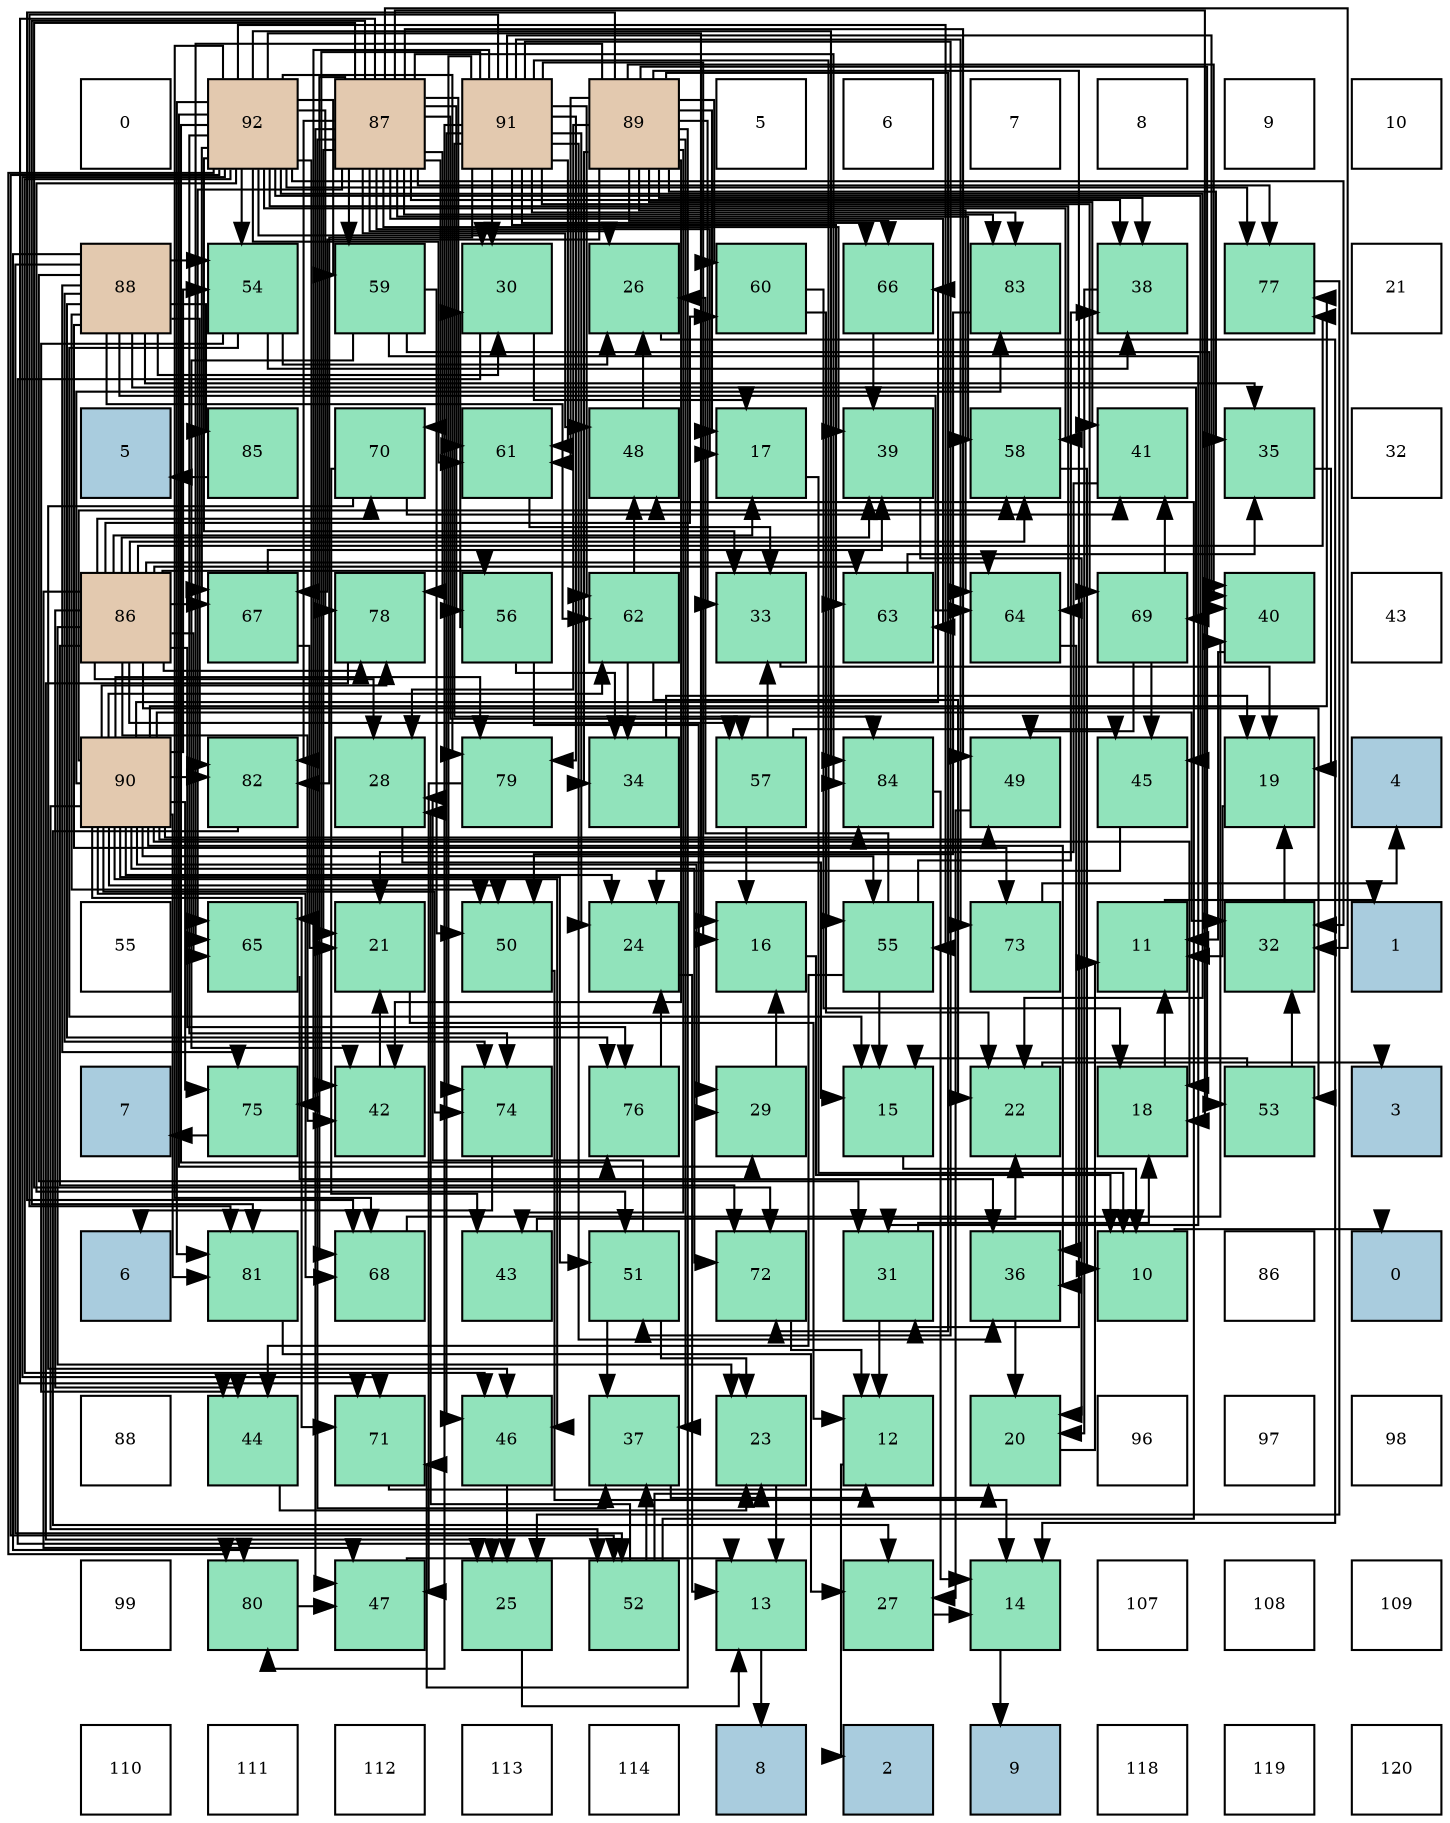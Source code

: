 digraph layout{
 rankdir=TB;
 splines=ortho;
 node [style=filled shape=square fixedsize=true width=0.6];
0[label="0", fontsize=8, fillcolor="#ffffff"];
1[label="92", fontsize=8, fillcolor="#e3c9af"];
2[label="87", fontsize=8, fillcolor="#e3c9af"];
3[label="91", fontsize=8, fillcolor="#e3c9af"];
4[label="89", fontsize=8, fillcolor="#e3c9af"];
5[label="5", fontsize=8, fillcolor="#ffffff"];
6[label="6", fontsize=8, fillcolor="#ffffff"];
7[label="7", fontsize=8, fillcolor="#ffffff"];
8[label="8", fontsize=8, fillcolor="#ffffff"];
9[label="9", fontsize=8, fillcolor="#ffffff"];
10[label="10", fontsize=8, fillcolor="#ffffff"];
11[label="88", fontsize=8, fillcolor="#e3c9af"];
12[label="54", fontsize=8, fillcolor="#91e3bb"];
13[label="59", fontsize=8, fillcolor="#91e3bb"];
14[label="30", fontsize=8, fillcolor="#91e3bb"];
15[label="26", fontsize=8, fillcolor="#91e3bb"];
16[label="60", fontsize=8, fillcolor="#91e3bb"];
17[label="66", fontsize=8, fillcolor="#91e3bb"];
18[label="83", fontsize=8, fillcolor="#91e3bb"];
19[label="38", fontsize=8, fillcolor="#91e3bb"];
20[label="77", fontsize=8, fillcolor="#91e3bb"];
21[label="21", fontsize=8, fillcolor="#ffffff"];
22[label="5", fontsize=8, fillcolor="#a9ccde"];
23[label="85", fontsize=8, fillcolor="#91e3bb"];
24[label="70", fontsize=8, fillcolor="#91e3bb"];
25[label="61", fontsize=8, fillcolor="#91e3bb"];
26[label="48", fontsize=8, fillcolor="#91e3bb"];
27[label="17", fontsize=8, fillcolor="#91e3bb"];
28[label="39", fontsize=8, fillcolor="#91e3bb"];
29[label="58", fontsize=8, fillcolor="#91e3bb"];
30[label="41", fontsize=8, fillcolor="#91e3bb"];
31[label="35", fontsize=8, fillcolor="#91e3bb"];
32[label="32", fontsize=8, fillcolor="#ffffff"];
33[label="86", fontsize=8, fillcolor="#e3c9af"];
34[label="67", fontsize=8, fillcolor="#91e3bb"];
35[label="78", fontsize=8, fillcolor="#91e3bb"];
36[label="56", fontsize=8, fillcolor="#91e3bb"];
37[label="62", fontsize=8, fillcolor="#91e3bb"];
38[label="33", fontsize=8, fillcolor="#91e3bb"];
39[label="63", fontsize=8, fillcolor="#91e3bb"];
40[label="64", fontsize=8, fillcolor="#91e3bb"];
41[label="69", fontsize=8, fillcolor="#91e3bb"];
42[label="40", fontsize=8, fillcolor="#91e3bb"];
43[label="43", fontsize=8, fillcolor="#ffffff"];
44[label="90", fontsize=8, fillcolor="#e3c9af"];
45[label="82", fontsize=8, fillcolor="#91e3bb"];
46[label="28", fontsize=8, fillcolor="#91e3bb"];
47[label="79", fontsize=8, fillcolor="#91e3bb"];
48[label="34", fontsize=8, fillcolor="#91e3bb"];
49[label="57", fontsize=8, fillcolor="#91e3bb"];
50[label="84", fontsize=8, fillcolor="#91e3bb"];
51[label="49", fontsize=8, fillcolor="#91e3bb"];
52[label="45", fontsize=8, fillcolor="#91e3bb"];
53[label="19", fontsize=8, fillcolor="#91e3bb"];
54[label="4", fontsize=8, fillcolor="#a9ccde"];
55[label="55", fontsize=8, fillcolor="#ffffff"];
56[label="65", fontsize=8, fillcolor="#91e3bb"];
57[label="21", fontsize=8, fillcolor="#91e3bb"];
58[label="50", fontsize=8, fillcolor="#91e3bb"];
59[label="24", fontsize=8, fillcolor="#91e3bb"];
60[label="16", fontsize=8, fillcolor="#91e3bb"];
61[label="55", fontsize=8, fillcolor="#91e3bb"];
62[label="73", fontsize=8, fillcolor="#91e3bb"];
63[label="11", fontsize=8, fillcolor="#91e3bb"];
64[label="32", fontsize=8, fillcolor="#91e3bb"];
65[label="1", fontsize=8, fillcolor="#a9ccde"];
66[label="7", fontsize=8, fillcolor="#a9ccde"];
67[label="75", fontsize=8, fillcolor="#91e3bb"];
68[label="42", fontsize=8, fillcolor="#91e3bb"];
69[label="74", fontsize=8, fillcolor="#91e3bb"];
70[label="76", fontsize=8, fillcolor="#91e3bb"];
71[label="29", fontsize=8, fillcolor="#91e3bb"];
72[label="15", fontsize=8, fillcolor="#91e3bb"];
73[label="22", fontsize=8, fillcolor="#91e3bb"];
74[label="18", fontsize=8, fillcolor="#91e3bb"];
75[label="53", fontsize=8, fillcolor="#91e3bb"];
76[label="3", fontsize=8, fillcolor="#a9ccde"];
77[label="6", fontsize=8, fillcolor="#a9ccde"];
78[label="81", fontsize=8, fillcolor="#91e3bb"];
79[label="68", fontsize=8, fillcolor="#91e3bb"];
80[label="43", fontsize=8, fillcolor="#91e3bb"];
81[label="51", fontsize=8, fillcolor="#91e3bb"];
82[label="72", fontsize=8, fillcolor="#91e3bb"];
83[label="31", fontsize=8, fillcolor="#91e3bb"];
84[label="36", fontsize=8, fillcolor="#91e3bb"];
85[label="10", fontsize=8, fillcolor="#91e3bb"];
86[label="86", fontsize=8, fillcolor="#ffffff"];
87[label="0", fontsize=8, fillcolor="#a9ccde"];
88[label="88", fontsize=8, fillcolor="#ffffff"];
89[label="44", fontsize=8, fillcolor="#91e3bb"];
90[label="71", fontsize=8, fillcolor="#91e3bb"];
91[label="46", fontsize=8, fillcolor="#91e3bb"];
92[label="37", fontsize=8, fillcolor="#91e3bb"];
93[label="23", fontsize=8, fillcolor="#91e3bb"];
94[label="12", fontsize=8, fillcolor="#91e3bb"];
95[label="20", fontsize=8, fillcolor="#91e3bb"];
96[label="96", fontsize=8, fillcolor="#ffffff"];
97[label="97", fontsize=8, fillcolor="#ffffff"];
98[label="98", fontsize=8, fillcolor="#ffffff"];
99[label="99", fontsize=8, fillcolor="#ffffff"];
100[label="80", fontsize=8, fillcolor="#91e3bb"];
101[label="47", fontsize=8, fillcolor="#91e3bb"];
102[label="25", fontsize=8, fillcolor="#91e3bb"];
103[label="52", fontsize=8, fillcolor="#91e3bb"];
104[label="13", fontsize=8, fillcolor="#91e3bb"];
105[label="27", fontsize=8, fillcolor="#91e3bb"];
106[label="14", fontsize=8, fillcolor="#91e3bb"];
107[label="107", fontsize=8, fillcolor="#ffffff"];
108[label="108", fontsize=8, fillcolor="#ffffff"];
109[label="109", fontsize=8, fillcolor="#ffffff"];
110[label="110", fontsize=8, fillcolor="#ffffff"];
111[label="111", fontsize=8, fillcolor="#ffffff"];
112[label="112", fontsize=8, fillcolor="#ffffff"];
113[label="113", fontsize=8, fillcolor="#ffffff"];
114[label="114", fontsize=8, fillcolor="#ffffff"];
115[label="8", fontsize=8, fillcolor="#a9ccde"];
116[label="2", fontsize=8, fillcolor="#a9ccde"];
117[label="9", fontsize=8, fillcolor="#a9ccde"];
118[label="118", fontsize=8, fillcolor="#ffffff"];
119[label="119", fontsize=8, fillcolor="#ffffff"];
120[label="120", fontsize=8, fillcolor="#ffffff"];
edge [constraint=false, style=vis];85 -> 87;
63 -> 65;
94 -> 116;
104 -> 115;
106 -> 117;
72 -> 85;
60 -> 85;
27 -> 85;
74 -> 63;
53 -> 63;
95 -> 63;
57 -> 94;
73 -> 76;
93 -> 104;
59 -> 104;
102 -> 104;
15 -> 106;
105 -> 106;
46 -> 72;
71 -> 60;
14 -> 27;
14 -> 102;
83 -> 94;
83 -> 74;
64 -> 53;
38 -> 53;
48 -> 53;
31 -> 53;
84 -> 95;
92 -> 95;
19 -> 95;
28 -> 95;
42 -> 63;
30 -> 57;
68 -> 57;
80 -> 73;
89 -> 93;
52 -> 59;
91 -> 102;
101 -> 104;
26 -> 15;
51 -> 105;
58 -> 106;
81 -> 93;
81 -> 46;
81 -> 92;
103 -> 93;
103 -> 46;
103 -> 92;
103 -> 26;
75 -> 72;
75 -> 64;
12 -> 72;
12 -> 15;
12 -> 19;
12 -> 89;
61 -> 72;
61 -> 15;
61 -> 19;
61 -> 89;
36 -> 71;
36 -> 14;
36 -> 48;
49 -> 60;
49 -> 38;
49 -> 52;
29 -> 85;
13 -> 83;
13 -> 42;
13 -> 68;
13 -> 58;
16 -> 74;
16 -> 73;
25 -> 38;
37 -> 73;
37 -> 48;
37 -> 26;
39 -> 31;
40 -> 84;
56 -> 84;
17 -> 28;
34 -> 57;
34 -> 28;
79 -> 42;
41 -> 30;
41 -> 52;
41 -> 51;
24 -> 30;
24 -> 80;
24 -> 91;
90 -> 94;
82 -> 94;
62 -> 54;
69 -> 77;
67 -> 66;
70 -> 59;
20 -> 102;
35 -> 102;
47 -> 101;
100 -> 101;
78 -> 105;
45 -> 105;
18 -> 58;
50 -> 106;
23 -> 22;
33 -> 27;
33 -> 93;
33 -> 46;
33 -> 28;
33 -> 68;
33 -> 89;
33 -> 101;
33 -> 75;
33 -> 36;
33 -> 49;
33 -> 29;
33 -> 16;
33 -> 39;
33 -> 40;
33 -> 56;
33 -> 34;
33 -> 24;
33 -> 82;
33 -> 70;
33 -> 20;
33 -> 35;
2 -> 27;
2 -> 74;
2 -> 57;
2 -> 15;
2 -> 64;
2 -> 92;
2 -> 19;
2 -> 28;
2 -> 101;
2 -> 26;
2 -> 51;
2 -> 36;
2 -> 49;
2 -> 29;
2 -> 13;
2 -> 25;
2 -> 39;
2 -> 56;
2 -> 79;
2 -> 24;
2 -> 90;
2 -> 82;
2 -> 20;
2 -> 35;
2 -> 78;
2 -> 45;
2 -> 18;
2 -> 50;
11 -> 14;
11 -> 83;
11 -> 31;
11 -> 58;
11 -> 103;
11 -> 12;
11 -> 37;
11 -> 40;
11 -> 41;
11 -> 62;
11 -> 69;
11 -> 67;
11 -> 70;
11 -> 100;
11 -> 45;
11 -> 23;
4 -> 27;
4 -> 46;
4 -> 83;
4 -> 38;
4 -> 48;
4 -> 31;
4 -> 92;
4 -> 19;
4 -> 42;
4 -> 30;
4 -> 68;
4 -> 80;
4 -> 75;
4 -> 16;
4 -> 25;
4 -> 40;
4 -> 56;
4 -> 17;
4 -> 34;
4 -> 79;
4 -> 90;
4 -> 82;
44 -> 74;
44 -> 59;
44 -> 71;
44 -> 64;
44 -> 84;
44 -> 91;
44 -> 51;
44 -> 58;
44 -> 81;
44 -> 103;
44 -> 12;
44 -> 61;
44 -> 29;
44 -> 37;
44 -> 17;
44 -> 79;
44 -> 90;
44 -> 82;
44 -> 69;
44 -> 67;
44 -> 20;
44 -> 35;
44 -> 47;
44 -> 78;
44 -> 45;
44 -> 18;
44 -> 50;
3 -> 60;
3 -> 59;
3 -> 14;
3 -> 84;
3 -> 42;
3 -> 68;
3 -> 91;
3 -> 81;
3 -> 61;
3 -> 25;
3 -> 37;
3 -> 39;
3 -> 17;
3 -> 41;
3 -> 62;
3 -> 69;
3 -> 67;
3 -> 47;
3 -> 100;
3 -> 78;
3 -> 45;
3 -> 18;
3 -> 50;
1 -> 60;
1 -> 73;
1 -> 71;
1 -> 14;
1 -> 64;
1 -> 38;
1 -> 52;
1 -> 91;
1 -> 81;
1 -> 103;
1 -> 12;
1 -> 61;
1 -> 29;
1 -> 13;
1 -> 25;
1 -> 40;
1 -> 56;
1 -> 34;
1 -> 79;
1 -> 90;
1 -> 69;
1 -> 70;
1 -> 20;
1 -> 35;
1 -> 47;
1 -> 100;
1 -> 78;
1 -> 50;
edge [constraint=true, style=invis];
0 -> 11 -> 22 -> 33 -> 44 -> 55 -> 66 -> 77 -> 88 -> 99 -> 110;
1 -> 12 -> 23 -> 34 -> 45 -> 56 -> 67 -> 78 -> 89 -> 100 -> 111;
2 -> 13 -> 24 -> 35 -> 46 -> 57 -> 68 -> 79 -> 90 -> 101 -> 112;
3 -> 14 -> 25 -> 36 -> 47 -> 58 -> 69 -> 80 -> 91 -> 102 -> 113;
4 -> 15 -> 26 -> 37 -> 48 -> 59 -> 70 -> 81 -> 92 -> 103 -> 114;
5 -> 16 -> 27 -> 38 -> 49 -> 60 -> 71 -> 82 -> 93 -> 104 -> 115;
6 -> 17 -> 28 -> 39 -> 50 -> 61 -> 72 -> 83 -> 94 -> 105 -> 116;
7 -> 18 -> 29 -> 40 -> 51 -> 62 -> 73 -> 84 -> 95 -> 106 -> 117;
8 -> 19 -> 30 -> 41 -> 52 -> 63 -> 74 -> 85 -> 96 -> 107 -> 118;
9 -> 20 -> 31 -> 42 -> 53 -> 64 -> 75 -> 86 -> 97 -> 108 -> 119;
10 -> 21 -> 32 -> 43 -> 54 -> 65 -> 76 -> 87 -> 98 -> 109 -> 120;
rank = same {0 -> 1 -> 2 -> 3 -> 4 -> 5 -> 6 -> 7 -> 8 -> 9 -> 10};
rank = same {11 -> 12 -> 13 -> 14 -> 15 -> 16 -> 17 -> 18 -> 19 -> 20 -> 21};
rank = same {22 -> 23 -> 24 -> 25 -> 26 -> 27 -> 28 -> 29 -> 30 -> 31 -> 32};
rank = same {33 -> 34 -> 35 -> 36 -> 37 -> 38 -> 39 -> 40 -> 41 -> 42 -> 43};
rank = same {44 -> 45 -> 46 -> 47 -> 48 -> 49 -> 50 -> 51 -> 52 -> 53 -> 54};
rank = same {55 -> 56 -> 57 -> 58 -> 59 -> 60 -> 61 -> 62 -> 63 -> 64 -> 65};
rank = same {66 -> 67 -> 68 -> 69 -> 70 -> 71 -> 72 -> 73 -> 74 -> 75 -> 76};
rank = same {77 -> 78 -> 79 -> 80 -> 81 -> 82 -> 83 -> 84 -> 85 -> 86 -> 87};
rank = same {88 -> 89 -> 90 -> 91 -> 92 -> 93 -> 94 -> 95 -> 96 -> 97 -> 98};
rank = same {99 -> 100 -> 101 -> 102 -> 103 -> 104 -> 105 -> 106 -> 107 -> 108 -> 109};
rank = same {110 -> 111 -> 112 -> 113 -> 114 -> 115 -> 116 -> 117 -> 118 -> 119 -> 120};
}